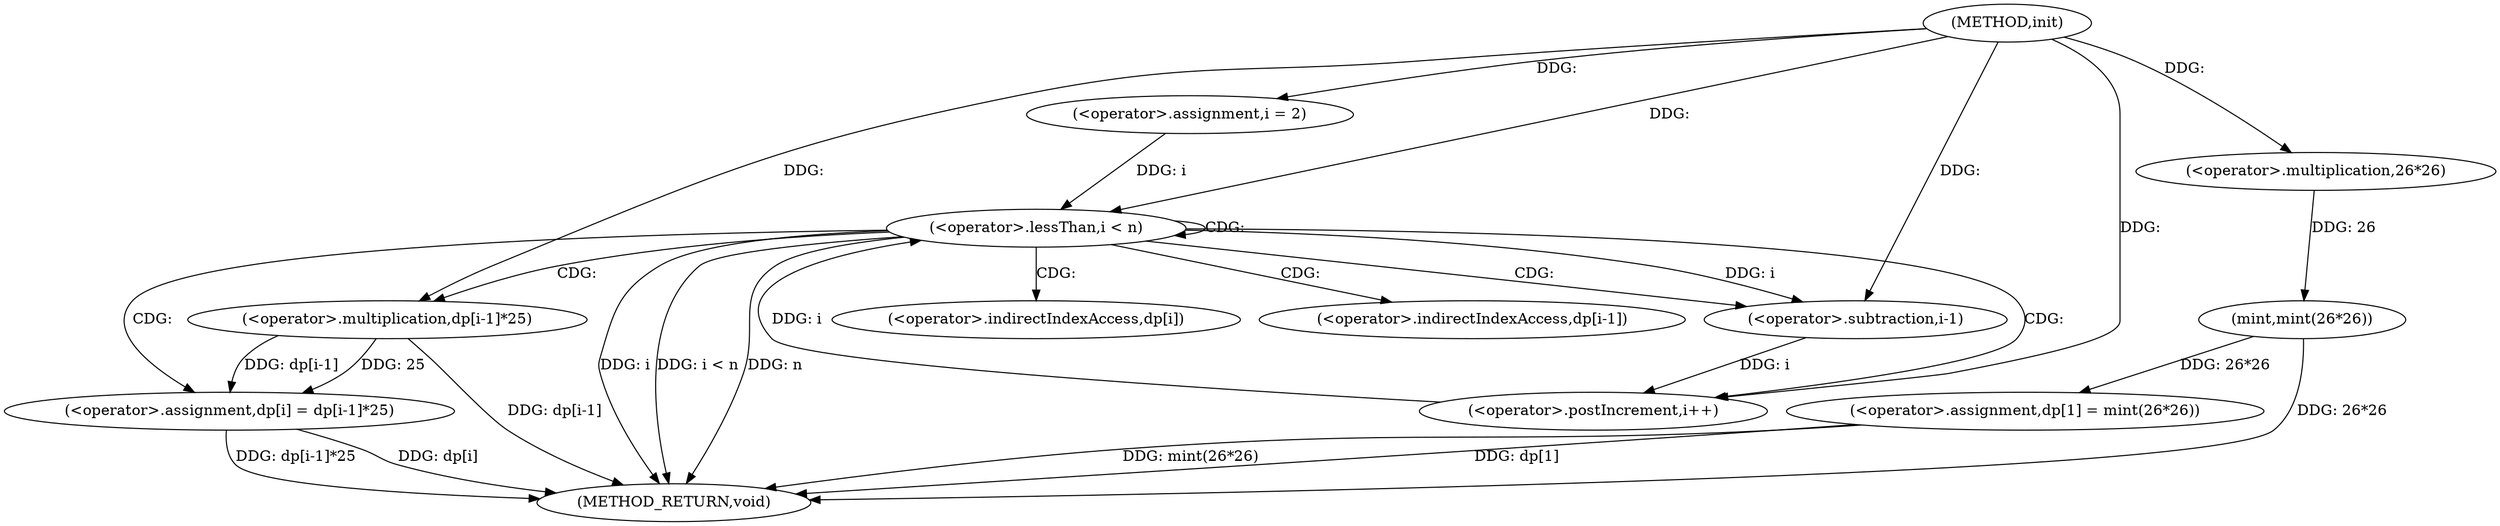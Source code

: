 digraph "init" {  
"1001431" [label = "(METHOD,init)" ]
"1001463" [label = "(METHOD_RETURN,void)" ]
"1001433" [label = "(<operator>.assignment,dp[1] = mint(26*26))" ]
"1001443" [label = "(<operator>.assignment,i = 2)" ]
"1001446" [label = "(<operator>.lessThan,i < n)" ]
"1001449" [label = "(<operator>.postIncrement,i++)" ]
"1001437" [label = "(mint,mint(26*26))" ]
"1001452" [label = "(<operator>.assignment,dp[i] = dp[i-1]*25)" ]
"1001438" [label = "(<operator>.multiplication,26*26)" ]
"1001456" [label = "(<operator>.multiplication,dp[i-1]*25)" ]
"1001459" [label = "(<operator>.subtraction,i-1)" ]
"1001453" [label = "(<operator>.indirectIndexAccess,dp[i])" ]
"1001457" [label = "(<operator>.indirectIndexAccess,dp[i-1])" ]
  "1001433" -> "1001463"  [ label = "DDG: dp[1]"] 
  "1001437" -> "1001463"  [ label = "DDG: 26*26"] 
  "1001433" -> "1001463"  [ label = "DDG: mint(26*26)"] 
  "1001446" -> "1001463"  [ label = "DDG: i"] 
  "1001446" -> "1001463"  [ label = "DDG: i < n"] 
  "1001452" -> "1001463"  [ label = "DDG: dp[i]"] 
  "1001456" -> "1001463"  [ label = "DDG: dp[i-1]"] 
  "1001452" -> "1001463"  [ label = "DDG: dp[i-1]*25"] 
  "1001446" -> "1001463"  [ label = "DDG: n"] 
  "1001437" -> "1001433"  [ label = "DDG: 26*26"] 
  "1001431" -> "1001443"  [ label = "DDG: "] 
  "1001438" -> "1001437"  [ label = "DDG: 26"] 
  "1001443" -> "1001446"  [ label = "DDG: i"] 
  "1001449" -> "1001446"  [ label = "DDG: i"] 
  "1001431" -> "1001446"  [ label = "DDG: "] 
  "1001459" -> "1001449"  [ label = "DDG: i"] 
  "1001431" -> "1001449"  [ label = "DDG: "] 
  "1001456" -> "1001452"  [ label = "DDG: 25"] 
  "1001456" -> "1001452"  [ label = "DDG: dp[i-1]"] 
  "1001431" -> "1001438"  [ label = "DDG: "] 
  "1001431" -> "1001456"  [ label = "DDG: "] 
  "1001446" -> "1001459"  [ label = "DDG: i"] 
  "1001431" -> "1001459"  [ label = "DDG: "] 
  "1001446" -> "1001456"  [ label = "CDG: "] 
  "1001446" -> "1001453"  [ label = "CDG: "] 
  "1001446" -> "1001459"  [ label = "CDG: "] 
  "1001446" -> "1001457"  [ label = "CDG: "] 
  "1001446" -> "1001452"  [ label = "CDG: "] 
  "1001446" -> "1001449"  [ label = "CDG: "] 
  "1001446" -> "1001446"  [ label = "CDG: "] 
}
